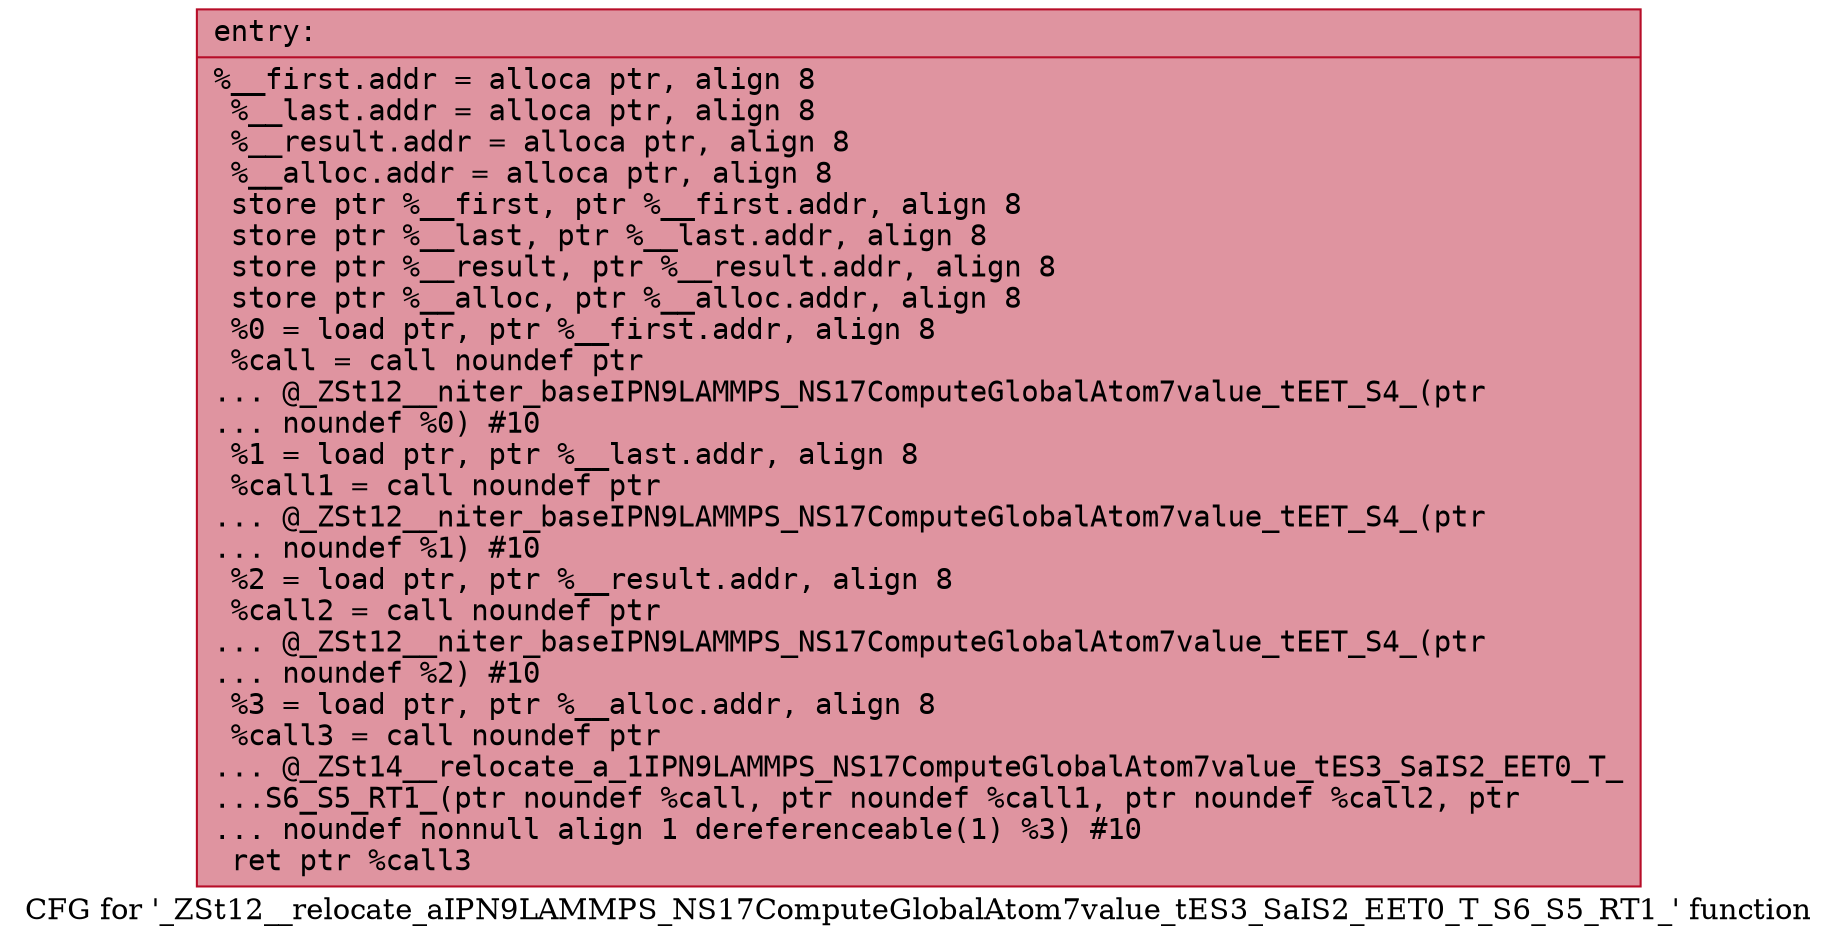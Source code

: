 digraph "CFG for '_ZSt12__relocate_aIPN9LAMMPS_NS17ComputeGlobalAtom7value_tES3_SaIS2_EET0_T_S6_S5_RT1_' function" {
	label="CFG for '_ZSt12__relocate_aIPN9LAMMPS_NS17ComputeGlobalAtom7value_tES3_SaIS2_EET0_T_S6_S5_RT1_' function";

	Node0x56131ec14a00 [shape=record,color="#b70d28ff", style=filled, fillcolor="#b70d2870" fontname="Courier",label="{entry:\l|  %__first.addr = alloca ptr, align 8\l  %__last.addr = alloca ptr, align 8\l  %__result.addr = alloca ptr, align 8\l  %__alloc.addr = alloca ptr, align 8\l  store ptr %__first, ptr %__first.addr, align 8\l  store ptr %__last, ptr %__last.addr, align 8\l  store ptr %__result, ptr %__result.addr, align 8\l  store ptr %__alloc, ptr %__alloc.addr, align 8\l  %0 = load ptr, ptr %__first.addr, align 8\l  %call = call noundef ptr\l... @_ZSt12__niter_baseIPN9LAMMPS_NS17ComputeGlobalAtom7value_tEET_S4_(ptr\l... noundef %0) #10\l  %1 = load ptr, ptr %__last.addr, align 8\l  %call1 = call noundef ptr\l... @_ZSt12__niter_baseIPN9LAMMPS_NS17ComputeGlobalAtom7value_tEET_S4_(ptr\l... noundef %1) #10\l  %2 = load ptr, ptr %__result.addr, align 8\l  %call2 = call noundef ptr\l... @_ZSt12__niter_baseIPN9LAMMPS_NS17ComputeGlobalAtom7value_tEET_S4_(ptr\l... noundef %2) #10\l  %3 = load ptr, ptr %__alloc.addr, align 8\l  %call3 = call noundef ptr\l... @_ZSt14__relocate_a_1IPN9LAMMPS_NS17ComputeGlobalAtom7value_tES3_SaIS2_EET0_T_\l...S6_S5_RT1_(ptr noundef %call, ptr noundef %call1, ptr noundef %call2, ptr\l... noundef nonnull align 1 dereferenceable(1) %3) #10\l  ret ptr %call3\l}"];
}
